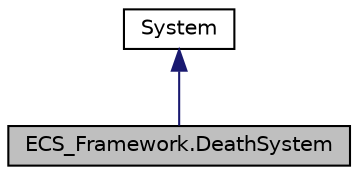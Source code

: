 digraph "ECS_Framework.DeathSystem"
{
 // LATEX_PDF_SIZE
  edge [fontname="Helvetica",fontsize="10",labelfontname="Helvetica",labelfontsize="10"];
  node [fontname="Helvetica",fontsize="10",shape=record];
  Node1 [label="ECS_Framework.DeathSystem",height=0.2,width=0.4,color="black", fillcolor="grey75", style="filled", fontcolor="black",tooltip="System that manages entity death events, triggering actions depending on the entity type."];
  Node2 -> Node1 [dir="back",color="midnightblue",fontsize="10",style="solid",fontname="Helvetica"];
  Node2 [label="System",height=0.2,width=0.4,color="black", fillcolor="white", style="filled",URL="$classECS__Framework_1_1System.html",tooltip="An abstract base class for systems in the game."];
}
